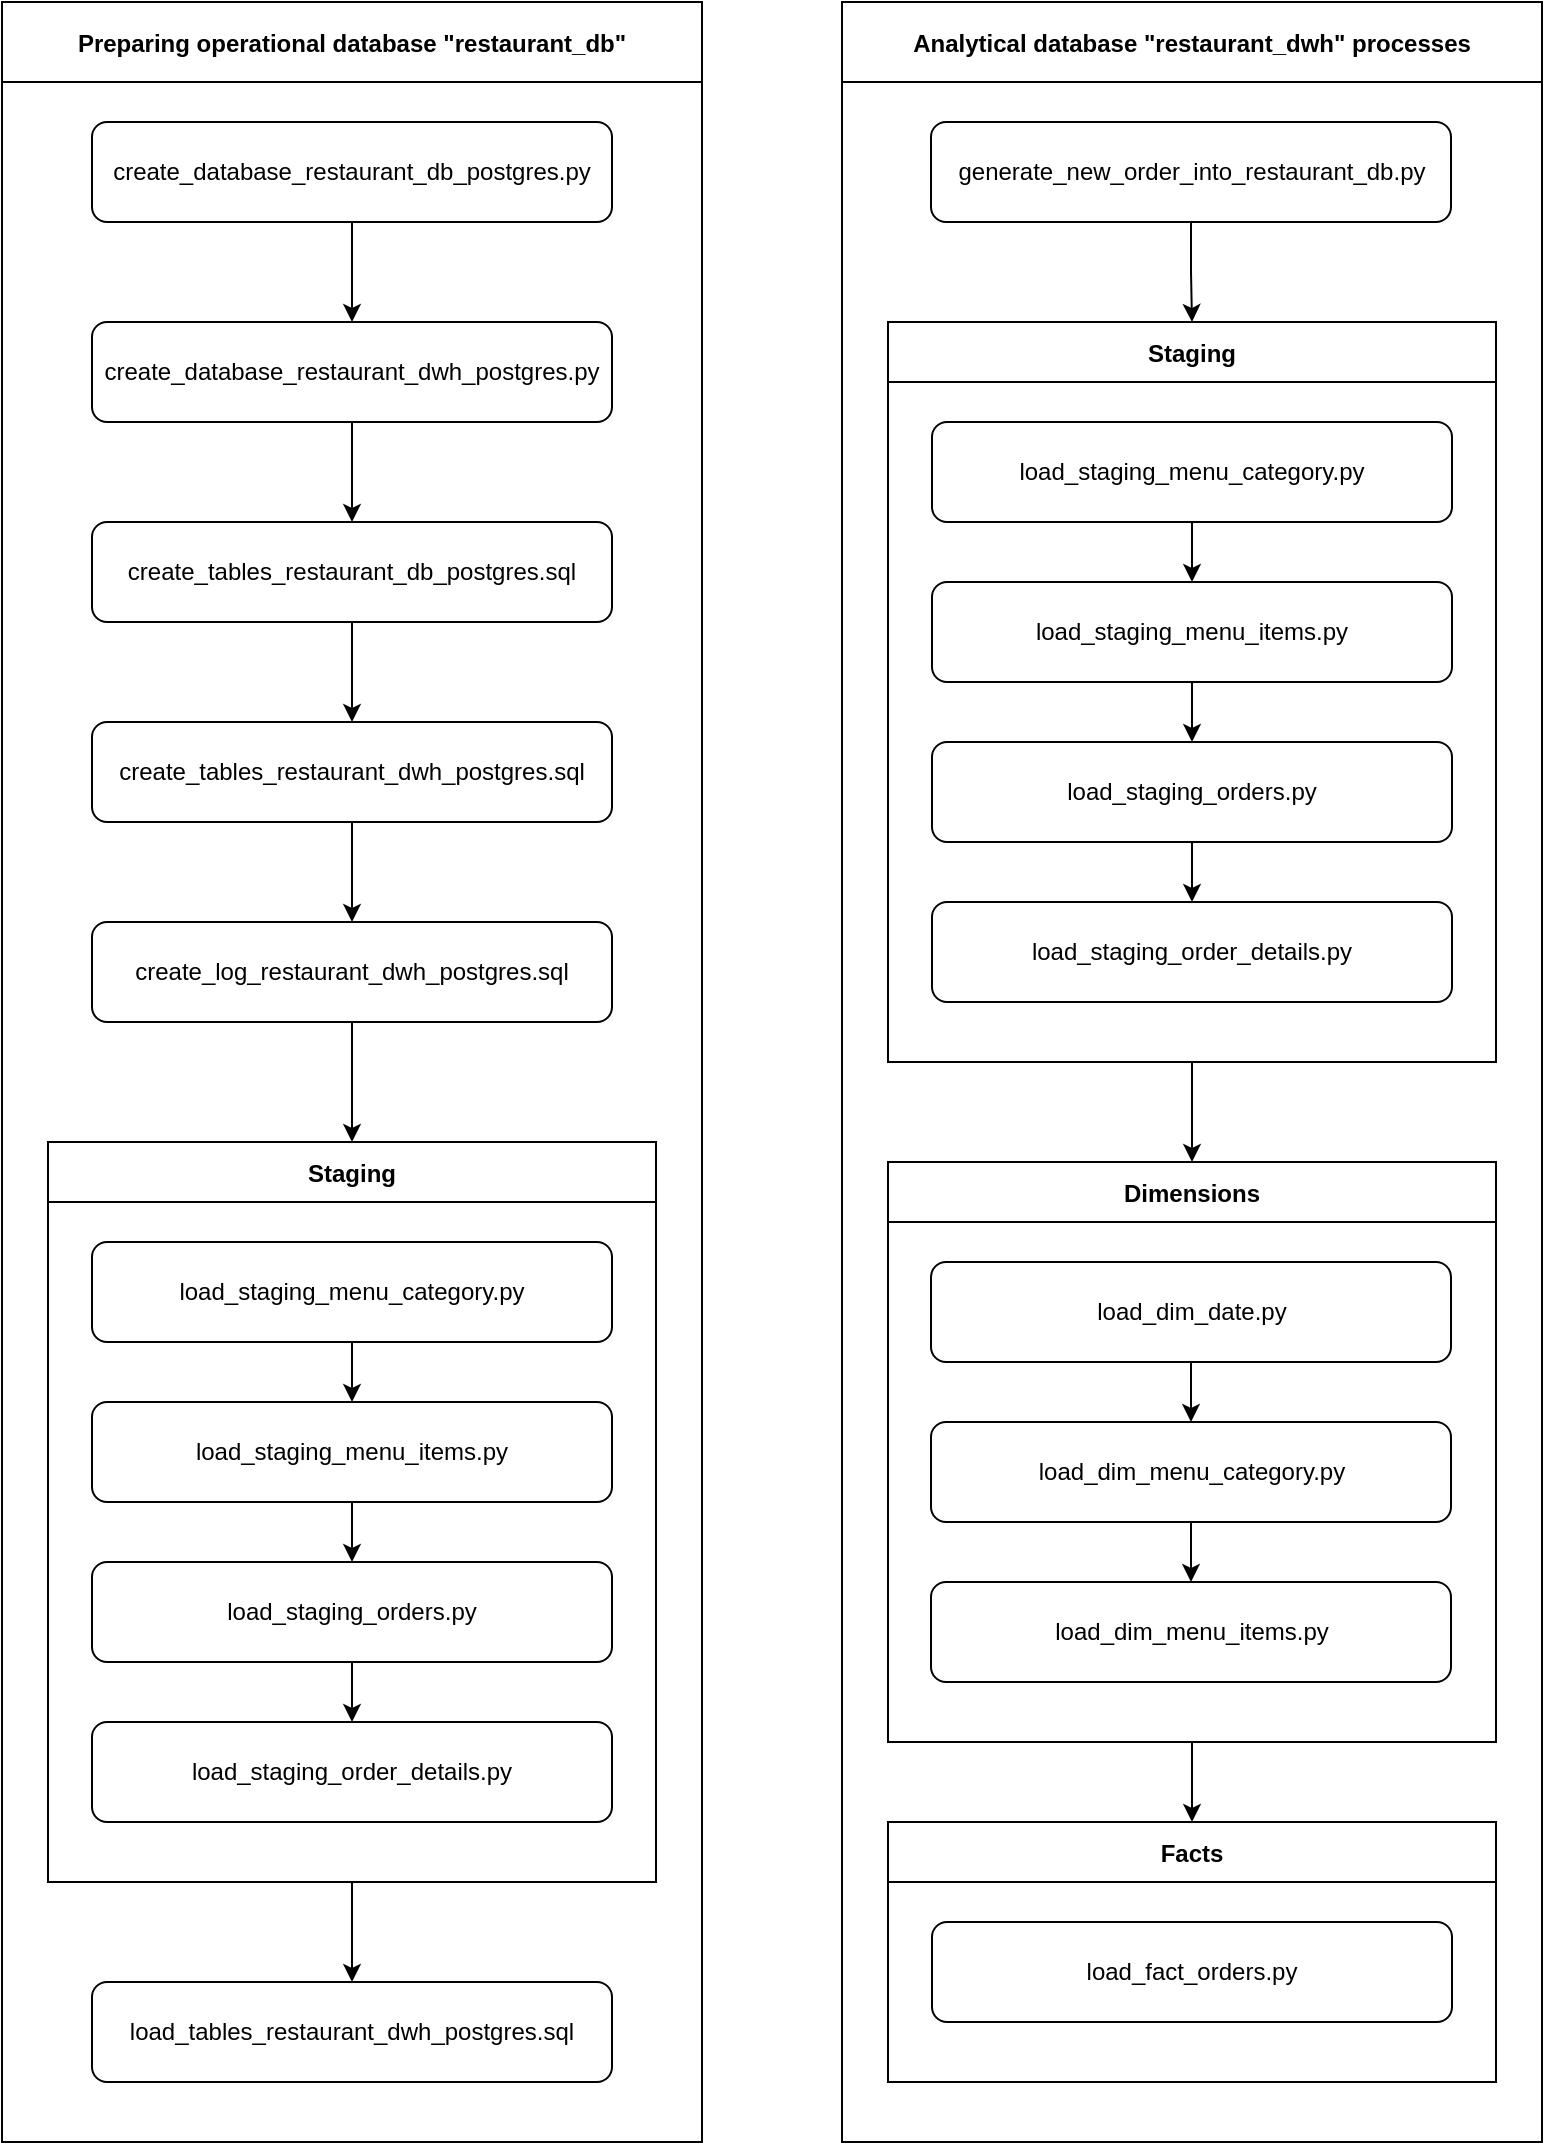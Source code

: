 <mxfile version="24.2.1" type="device">
  <diagram name="Page-1" id="-emEL0zxn9aF9Gu9s6Bu">
    <mxGraphModel dx="1219" dy="1767" grid="1" gridSize="10" guides="1" tooltips="1" connect="1" arrows="1" fold="1" page="1" pageScale="1" pageWidth="850" pageHeight="1100" math="0" shadow="0">
      <root>
        <mxCell id="0" />
        <mxCell id="1" parent="0" />
        <mxCell id="p8giQ9g9M9_wlTqrZd5I-3" value="Preparing operational database &quot;restaurant_db&quot;" style="swimlane;startSize=40;" vertex="1" parent="1">
          <mxGeometry x="20" y="-40" width="350" height="1070" as="geometry">
            <mxRectangle x="20" y="-40" width="290" height="40" as="alternateBounds" />
          </mxGeometry>
        </mxCell>
        <mxCell id="p8giQ9g9M9_wlTqrZd5I-10" style="edgeStyle=orthogonalEdgeStyle;rounded=0;orthogonalLoop=1;jettySize=auto;html=1;entryX=0.5;entryY=0;entryDx=0;entryDy=0;" edge="1" parent="p8giQ9g9M9_wlTqrZd5I-3" source="p8giQ9g9M9_wlTqrZd5I-11" target="p8giQ9g9M9_wlTqrZd5I-15">
          <mxGeometry relative="1" as="geometry" />
        </mxCell>
        <mxCell id="p8giQ9g9M9_wlTqrZd5I-11" value="create_database_restaurant_db_postgres.py" style="rounded=1;whiteSpace=wrap;html=1;" vertex="1" parent="p8giQ9g9M9_wlTqrZd5I-3">
          <mxGeometry x="45" y="60" width="260" height="50" as="geometry" />
        </mxCell>
        <mxCell id="p8giQ9g9M9_wlTqrZd5I-12" style="edgeStyle=orthogonalEdgeStyle;rounded=0;orthogonalLoop=1;jettySize=auto;html=1;" edge="1" parent="p8giQ9g9M9_wlTqrZd5I-3" source="p8giQ9g9M9_wlTqrZd5I-13" target="p8giQ9g9M9_wlTqrZd5I-17">
          <mxGeometry relative="1" as="geometry" />
        </mxCell>
        <mxCell id="p8giQ9g9M9_wlTqrZd5I-13" value="create_tables_restaurant_db_postgres.sql" style="rounded=1;whiteSpace=wrap;html=1;" vertex="1" parent="p8giQ9g9M9_wlTqrZd5I-3">
          <mxGeometry x="45" y="260" width="260" height="50" as="geometry" />
        </mxCell>
        <mxCell id="p8giQ9g9M9_wlTqrZd5I-14" style="edgeStyle=orthogonalEdgeStyle;rounded=0;orthogonalLoop=1;jettySize=auto;html=1;" edge="1" parent="p8giQ9g9M9_wlTqrZd5I-3" source="p8giQ9g9M9_wlTqrZd5I-15" target="p8giQ9g9M9_wlTqrZd5I-13">
          <mxGeometry relative="1" as="geometry" />
        </mxCell>
        <mxCell id="p8giQ9g9M9_wlTqrZd5I-15" value="create_database_restaurant_dwh_postgres.py" style="rounded=1;whiteSpace=wrap;html=1;" vertex="1" parent="p8giQ9g9M9_wlTqrZd5I-3">
          <mxGeometry x="45" y="160" width="260" height="50" as="geometry" />
        </mxCell>
        <mxCell id="p8giQ9g9M9_wlTqrZd5I-16" style="edgeStyle=orthogonalEdgeStyle;rounded=0;orthogonalLoop=1;jettySize=auto;html=1;entryX=0.5;entryY=0;entryDx=0;entryDy=0;" edge="1" parent="p8giQ9g9M9_wlTqrZd5I-3" source="p8giQ9g9M9_wlTqrZd5I-17" target="p8giQ9g9M9_wlTqrZd5I-19">
          <mxGeometry relative="1" as="geometry" />
        </mxCell>
        <mxCell id="p8giQ9g9M9_wlTqrZd5I-17" value="create_tables_restaurant_dwh_postgres.sql" style="rounded=1;whiteSpace=wrap;html=1;" vertex="1" parent="p8giQ9g9M9_wlTqrZd5I-3">
          <mxGeometry x="45" y="360" width="260" height="50" as="geometry" />
        </mxCell>
        <mxCell id="p8giQ9g9M9_wlTqrZd5I-125" style="edgeStyle=orthogonalEdgeStyle;rounded=0;orthogonalLoop=1;jettySize=auto;html=1;entryX=0.5;entryY=0;entryDx=0;entryDy=0;" edge="1" parent="p8giQ9g9M9_wlTqrZd5I-3" source="p8giQ9g9M9_wlTqrZd5I-19" target="p8giQ9g9M9_wlTqrZd5I-116">
          <mxGeometry relative="1" as="geometry" />
        </mxCell>
        <mxCell id="p8giQ9g9M9_wlTqrZd5I-19" value="create_log_restaurant_dwh_postgres.sql" style="rounded=1;whiteSpace=wrap;html=1;" vertex="1" parent="p8giQ9g9M9_wlTqrZd5I-3">
          <mxGeometry x="45" y="460" width="260" height="50" as="geometry" />
        </mxCell>
        <mxCell id="p8giQ9g9M9_wlTqrZd5I-20" value="load_tables_restaurant_dwh_postgres.sql" style="rounded=1;whiteSpace=wrap;html=1;" vertex="1" parent="p8giQ9g9M9_wlTqrZd5I-3">
          <mxGeometry x="45" y="990" width="260" height="50" as="geometry" />
        </mxCell>
        <mxCell id="p8giQ9g9M9_wlTqrZd5I-126" style="edgeStyle=orthogonalEdgeStyle;rounded=0;orthogonalLoop=1;jettySize=auto;html=1;entryX=0.5;entryY=0;entryDx=0;entryDy=0;" edge="1" parent="p8giQ9g9M9_wlTqrZd5I-3" source="p8giQ9g9M9_wlTqrZd5I-116" target="p8giQ9g9M9_wlTqrZd5I-20">
          <mxGeometry relative="1" as="geometry" />
        </mxCell>
        <mxCell id="p8giQ9g9M9_wlTqrZd5I-116" value="Staging" style="swimlane;startSize=30;" vertex="1" parent="p8giQ9g9M9_wlTqrZd5I-3">
          <mxGeometry x="23" y="570" width="304" height="370" as="geometry">
            <mxRectangle x="26" y="160" width="80" height="30" as="alternateBounds" />
          </mxGeometry>
        </mxCell>
        <mxCell id="p8giQ9g9M9_wlTqrZd5I-117" style="edgeStyle=orthogonalEdgeStyle;rounded=0;orthogonalLoop=1;jettySize=auto;html=1;entryX=0.5;entryY=0;entryDx=0;entryDy=0;" edge="1" parent="p8giQ9g9M9_wlTqrZd5I-116" source="p8giQ9g9M9_wlTqrZd5I-118" target="p8giQ9g9M9_wlTqrZd5I-120">
          <mxGeometry relative="1" as="geometry" />
        </mxCell>
        <mxCell id="p8giQ9g9M9_wlTqrZd5I-118" value="load_staging_menu_category.py" style="rounded=1;whiteSpace=wrap;html=1;" vertex="1" parent="p8giQ9g9M9_wlTqrZd5I-116">
          <mxGeometry x="22" y="50" width="260" height="50" as="geometry" />
        </mxCell>
        <mxCell id="p8giQ9g9M9_wlTqrZd5I-119" style="edgeStyle=orthogonalEdgeStyle;rounded=0;orthogonalLoop=1;jettySize=auto;html=1;exitX=0.5;exitY=1;exitDx=0;exitDy=0;entryX=0.5;entryY=0;entryDx=0;entryDy=0;" edge="1" parent="p8giQ9g9M9_wlTqrZd5I-116" source="p8giQ9g9M9_wlTqrZd5I-120" target="p8giQ9g9M9_wlTqrZd5I-122">
          <mxGeometry relative="1" as="geometry" />
        </mxCell>
        <mxCell id="p8giQ9g9M9_wlTqrZd5I-120" value="load_staging_menu_items.py" style="rounded=1;whiteSpace=wrap;html=1;" vertex="1" parent="p8giQ9g9M9_wlTqrZd5I-116">
          <mxGeometry x="22" y="130" width="260" height="50" as="geometry" />
        </mxCell>
        <mxCell id="p8giQ9g9M9_wlTqrZd5I-121" style="edgeStyle=orthogonalEdgeStyle;rounded=0;orthogonalLoop=1;jettySize=auto;html=1;exitX=0.5;exitY=1;exitDx=0;exitDy=0;entryX=0.5;entryY=0;entryDx=0;entryDy=0;" edge="1" parent="p8giQ9g9M9_wlTqrZd5I-116" source="p8giQ9g9M9_wlTqrZd5I-122" target="p8giQ9g9M9_wlTqrZd5I-123">
          <mxGeometry relative="1" as="geometry" />
        </mxCell>
        <mxCell id="p8giQ9g9M9_wlTqrZd5I-122" value="load_staging_order&lt;span style=&quot;background-color: initial;&quot;&gt;s.py&lt;/span&gt;" style="rounded=1;whiteSpace=wrap;html=1;" vertex="1" parent="p8giQ9g9M9_wlTqrZd5I-116">
          <mxGeometry x="22" y="210" width="260" height="50" as="geometry" />
        </mxCell>
        <mxCell id="p8giQ9g9M9_wlTqrZd5I-123" value="load_staging_order_details.py" style="rounded=1;whiteSpace=wrap;html=1;" vertex="1" parent="p8giQ9g9M9_wlTqrZd5I-116">
          <mxGeometry x="22" y="290" width="260" height="50" as="geometry" />
        </mxCell>
        <mxCell id="p8giQ9g9M9_wlTqrZd5I-9" value="Analytical database &quot;restaurant_dwh&quot; processes" style="swimlane;startSize=40;" vertex="1" parent="1">
          <mxGeometry x="440" y="-40" width="350" height="1070" as="geometry">
            <mxRectangle x="404" y="-40" width="290" height="40" as="alternateBounds" />
          </mxGeometry>
        </mxCell>
        <mxCell id="p8giQ9g9M9_wlTqrZd5I-111" style="edgeStyle=orthogonalEdgeStyle;rounded=0;orthogonalLoop=1;jettySize=auto;html=1;entryX=0.5;entryY=0;entryDx=0;entryDy=0;" edge="1" parent="p8giQ9g9M9_wlTqrZd5I-9" source="p8giQ9g9M9_wlTqrZd5I-82" target="p8giQ9g9M9_wlTqrZd5I-103">
          <mxGeometry relative="1" as="geometry" />
        </mxCell>
        <mxCell id="p8giQ9g9M9_wlTqrZd5I-82" value="generate_new_order_into_restaurant_db.py" style="rounded=1;whiteSpace=wrap;html=1;" vertex="1" parent="p8giQ9g9M9_wlTqrZd5I-9">
          <mxGeometry x="44.5" y="60" width="260" height="50" as="geometry" />
        </mxCell>
        <mxCell id="p8giQ9g9M9_wlTqrZd5I-113" style="edgeStyle=orthogonalEdgeStyle;rounded=0;orthogonalLoop=1;jettySize=auto;html=1;entryX=0.5;entryY=0;entryDx=0;entryDy=0;" edge="1" parent="p8giQ9g9M9_wlTqrZd5I-9" source="p8giQ9g9M9_wlTqrZd5I-103" target="p8giQ9g9M9_wlTqrZd5I-112">
          <mxGeometry relative="1" as="geometry" />
        </mxCell>
        <mxCell id="p8giQ9g9M9_wlTqrZd5I-103" value="Staging" style="swimlane;startSize=30;" vertex="1" parent="p8giQ9g9M9_wlTqrZd5I-9">
          <mxGeometry x="23" y="160" width="304" height="370" as="geometry">
            <mxRectangle x="26" y="160" width="80" height="30" as="alternateBounds" />
          </mxGeometry>
        </mxCell>
        <mxCell id="p8giQ9g9M9_wlTqrZd5I-104" style="edgeStyle=orthogonalEdgeStyle;rounded=0;orthogonalLoop=1;jettySize=auto;html=1;entryX=0.5;entryY=0;entryDx=0;entryDy=0;" edge="1" parent="p8giQ9g9M9_wlTqrZd5I-103" source="p8giQ9g9M9_wlTqrZd5I-105" target="p8giQ9g9M9_wlTqrZd5I-107">
          <mxGeometry relative="1" as="geometry" />
        </mxCell>
        <mxCell id="p8giQ9g9M9_wlTqrZd5I-105" value="load_staging_menu_category.py" style="rounded=1;whiteSpace=wrap;html=1;" vertex="1" parent="p8giQ9g9M9_wlTqrZd5I-103">
          <mxGeometry x="22" y="50" width="260" height="50" as="geometry" />
        </mxCell>
        <mxCell id="p8giQ9g9M9_wlTqrZd5I-106" style="edgeStyle=orthogonalEdgeStyle;rounded=0;orthogonalLoop=1;jettySize=auto;html=1;exitX=0.5;exitY=1;exitDx=0;exitDy=0;entryX=0.5;entryY=0;entryDx=0;entryDy=0;" edge="1" parent="p8giQ9g9M9_wlTqrZd5I-103" source="p8giQ9g9M9_wlTqrZd5I-107" target="p8giQ9g9M9_wlTqrZd5I-109">
          <mxGeometry relative="1" as="geometry" />
        </mxCell>
        <mxCell id="p8giQ9g9M9_wlTqrZd5I-107" value="load_staging_menu_items.py" style="rounded=1;whiteSpace=wrap;html=1;" vertex="1" parent="p8giQ9g9M9_wlTqrZd5I-103">
          <mxGeometry x="22" y="130" width="260" height="50" as="geometry" />
        </mxCell>
        <mxCell id="p8giQ9g9M9_wlTqrZd5I-108" style="edgeStyle=orthogonalEdgeStyle;rounded=0;orthogonalLoop=1;jettySize=auto;html=1;exitX=0.5;exitY=1;exitDx=0;exitDy=0;entryX=0.5;entryY=0;entryDx=0;entryDy=0;" edge="1" parent="p8giQ9g9M9_wlTqrZd5I-103" source="p8giQ9g9M9_wlTqrZd5I-109" target="p8giQ9g9M9_wlTqrZd5I-110">
          <mxGeometry relative="1" as="geometry" />
        </mxCell>
        <mxCell id="p8giQ9g9M9_wlTqrZd5I-109" value="load_staging_order&lt;span style=&quot;background-color: initial;&quot;&gt;s.py&lt;/span&gt;" style="rounded=1;whiteSpace=wrap;html=1;" vertex="1" parent="p8giQ9g9M9_wlTqrZd5I-103">
          <mxGeometry x="22" y="210" width="260" height="50" as="geometry" />
        </mxCell>
        <mxCell id="p8giQ9g9M9_wlTqrZd5I-110" value="load_staging_order_details.py" style="rounded=1;whiteSpace=wrap;html=1;" vertex="1" parent="p8giQ9g9M9_wlTqrZd5I-103">
          <mxGeometry x="22" y="290" width="260" height="50" as="geometry" />
        </mxCell>
        <mxCell id="p8giQ9g9M9_wlTqrZd5I-115" style="edgeStyle=orthogonalEdgeStyle;rounded=0;orthogonalLoop=1;jettySize=auto;html=1;entryX=0.5;entryY=0;entryDx=0;entryDy=0;" edge="1" parent="p8giQ9g9M9_wlTqrZd5I-9" source="p8giQ9g9M9_wlTqrZd5I-112" target="p8giQ9g9M9_wlTqrZd5I-114">
          <mxGeometry relative="1" as="geometry" />
        </mxCell>
        <mxCell id="p8giQ9g9M9_wlTqrZd5I-112" value="Dimensions" style="swimlane;startSize=30;" vertex="1" parent="p8giQ9g9M9_wlTqrZd5I-9">
          <mxGeometry x="23" y="580" width="304" height="290" as="geometry">
            <mxRectangle x="26" y="580" width="100" height="30" as="alternateBounds" />
          </mxGeometry>
        </mxCell>
        <mxCell id="p8giQ9g9M9_wlTqrZd5I-93" value="load_dim_menu_items.py" style="rounded=1;whiteSpace=wrap;html=1;" vertex="1" parent="p8giQ9g9M9_wlTqrZd5I-112">
          <mxGeometry x="21.5" y="210" width="260" height="50" as="geometry" />
        </mxCell>
        <mxCell id="p8giQ9g9M9_wlTqrZd5I-94" style="edgeStyle=orthogonalEdgeStyle;rounded=0;orthogonalLoop=1;jettySize=auto;html=1;exitX=0.5;exitY=1;exitDx=0;exitDy=0;entryX=0.5;entryY=0;entryDx=0;entryDy=0;" edge="1" parent="p8giQ9g9M9_wlTqrZd5I-112" source="p8giQ9g9M9_wlTqrZd5I-95" target="p8giQ9g9M9_wlTqrZd5I-93">
          <mxGeometry relative="1" as="geometry" />
        </mxCell>
        <mxCell id="p8giQ9g9M9_wlTqrZd5I-95" value="load_dim_menu_category.py" style="rounded=1;whiteSpace=wrap;html=1;" vertex="1" parent="p8giQ9g9M9_wlTqrZd5I-112">
          <mxGeometry x="21.5" y="130" width="260" height="50" as="geometry" />
        </mxCell>
        <mxCell id="p8giQ9g9M9_wlTqrZd5I-96" style="edgeStyle=orthogonalEdgeStyle;rounded=0;orthogonalLoop=1;jettySize=auto;html=1;entryX=0.5;entryY=0;entryDx=0;entryDy=0;" edge="1" parent="p8giQ9g9M9_wlTqrZd5I-112" source="p8giQ9g9M9_wlTqrZd5I-97" target="p8giQ9g9M9_wlTqrZd5I-95">
          <mxGeometry relative="1" as="geometry" />
        </mxCell>
        <mxCell id="p8giQ9g9M9_wlTqrZd5I-97" value="load_dim_date.py" style="rounded=1;whiteSpace=wrap;html=1;" vertex="1" parent="p8giQ9g9M9_wlTqrZd5I-112">
          <mxGeometry x="21.5" y="50" width="260" height="50" as="geometry" />
        </mxCell>
        <mxCell id="p8giQ9g9M9_wlTqrZd5I-114" value="Facts" style="swimlane;startSize=30;" vertex="1" parent="p8giQ9g9M9_wlTqrZd5I-9">
          <mxGeometry x="23" y="910" width="304" height="130" as="geometry" />
        </mxCell>
        <mxCell id="p8giQ9g9M9_wlTqrZd5I-100" value="load_fact_orders.py" style="rounded=1;whiteSpace=wrap;html=1;" vertex="1" parent="p8giQ9g9M9_wlTqrZd5I-114">
          <mxGeometry x="22" y="50" width="260" height="50" as="geometry" />
        </mxCell>
      </root>
    </mxGraphModel>
  </diagram>
</mxfile>
